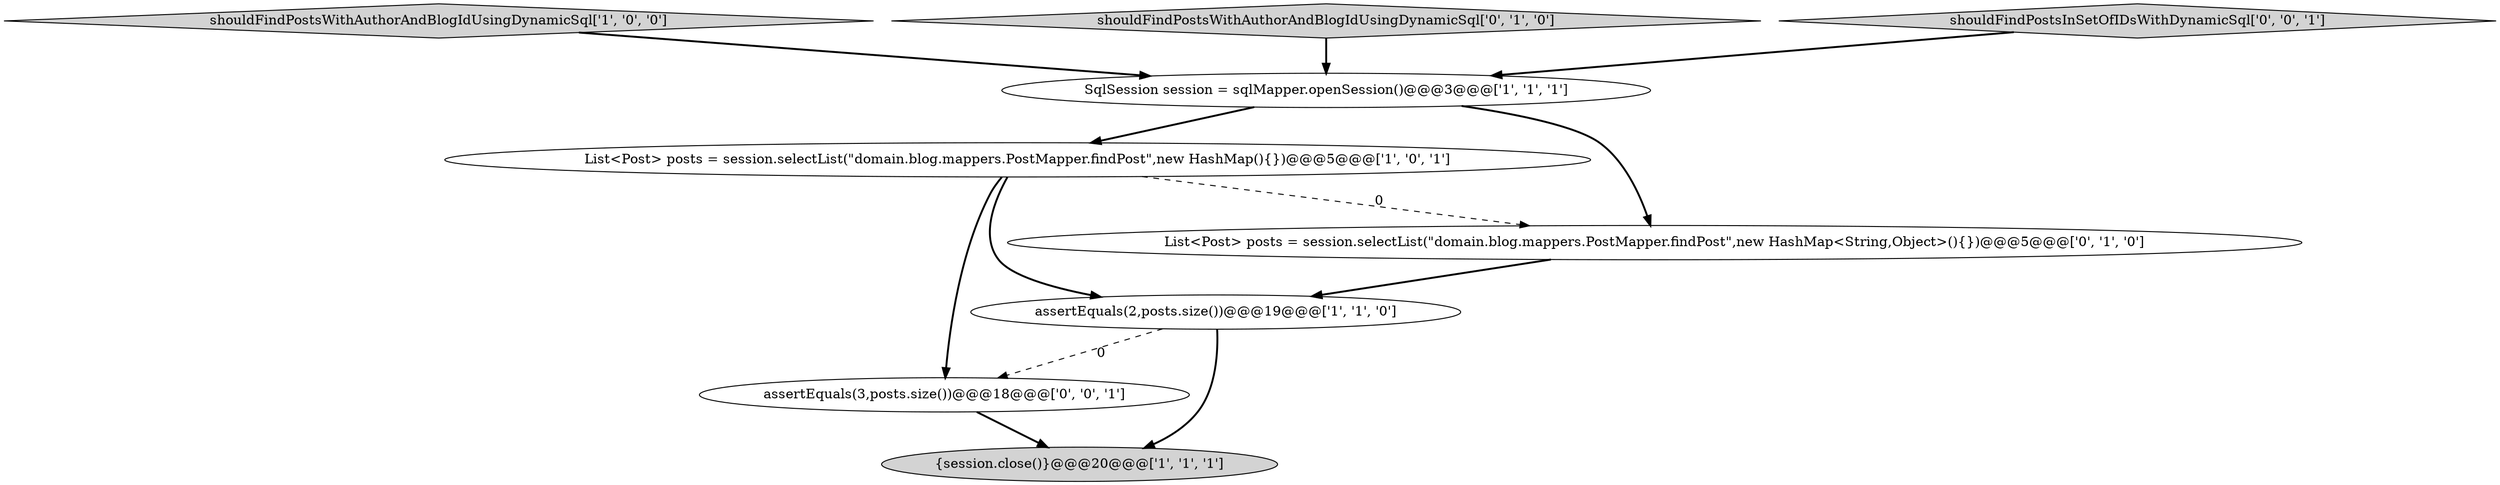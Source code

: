 digraph {
4 [style = filled, label = "shouldFindPostsWithAuthorAndBlogIdUsingDynamicSql['1', '0', '0']", fillcolor = lightgray, shape = diamond image = "AAA0AAABBB1BBB"];
2 [style = filled, label = "{session.close()}@@@20@@@['1', '1', '1']", fillcolor = lightgray, shape = ellipse image = "AAA0AAABBB1BBB"];
7 [style = filled, label = "assertEquals(3,posts.size())@@@18@@@['0', '0', '1']", fillcolor = white, shape = ellipse image = "AAA0AAABBB3BBB"];
1 [style = filled, label = "SqlSession session = sqlMapper.openSession()@@@3@@@['1', '1', '1']", fillcolor = white, shape = ellipse image = "AAA0AAABBB1BBB"];
6 [style = filled, label = "shouldFindPostsWithAuthorAndBlogIdUsingDynamicSql['0', '1', '0']", fillcolor = lightgray, shape = diamond image = "AAA0AAABBB2BBB"];
5 [style = filled, label = "List<Post> posts = session.selectList(\"domain.blog.mappers.PostMapper.findPost\",new HashMap<String,Object>(){})@@@5@@@['0', '1', '0']", fillcolor = white, shape = ellipse image = "AAA1AAABBB2BBB"];
3 [style = filled, label = "List<Post> posts = session.selectList(\"domain.blog.mappers.PostMapper.findPost\",new HashMap(){})@@@5@@@['1', '0', '1']", fillcolor = white, shape = ellipse image = "AAA0AAABBB1BBB"];
0 [style = filled, label = "assertEquals(2,posts.size())@@@19@@@['1', '1', '0']", fillcolor = white, shape = ellipse image = "AAA0AAABBB1BBB"];
8 [style = filled, label = "shouldFindPostsInSetOfIDsWithDynamicSql['0', '0', '1']", fillcolor = lightgray, shape = diamond image = "AAA0AAABBB3BBB"];
8->1 [style = bold, label=""];
5->0 [style = bold, label=""];
1->3 [style = bold, label=""];
0->7 [style = dashed, label="0"];
0->2 [style = bold, label=""];
3->0 [style = bold, label=""];
6->1 [style = bold, label=""];
3->7 [style = bold, label=""];
3->5 [style = dashed, label="0"];
4->1 [style = bold, label=""];
1->5 [style = bold, label=""];
7->2 [style = bold, label=""];
}
